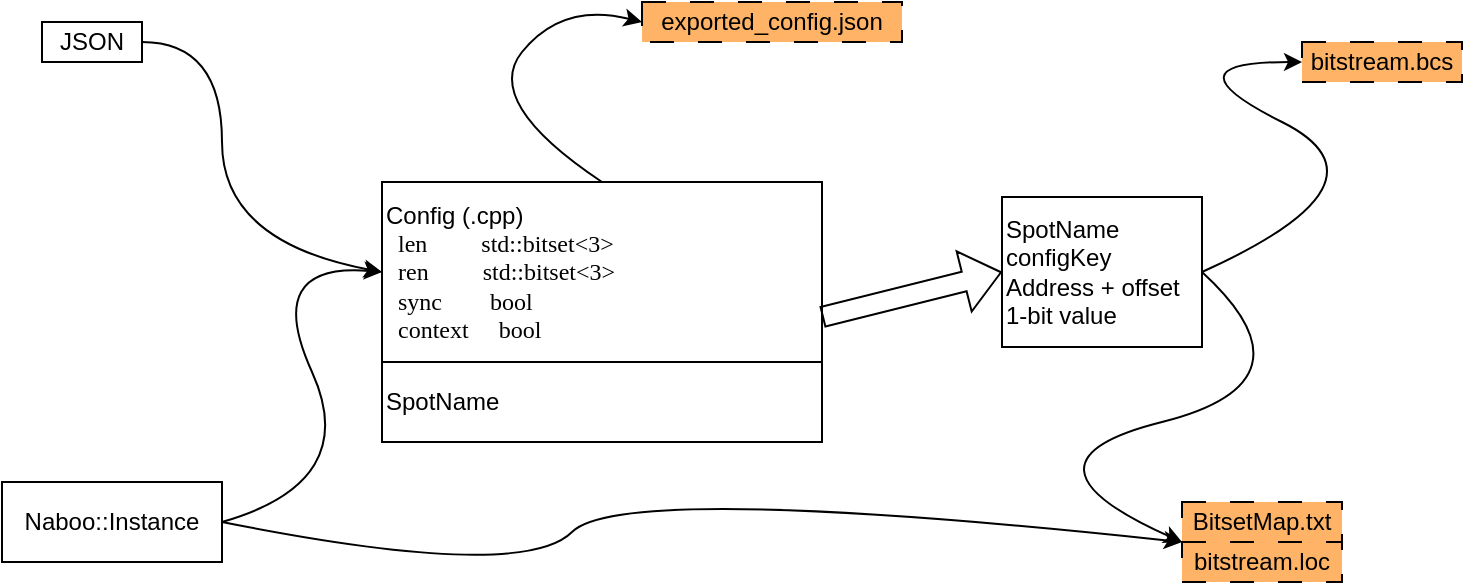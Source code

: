 <mxfile version="22.1.17" type="github">
  <diagram name="Page-1" id="xyg415_bTdEdrub3uQvS">
    <mxGraphModel dx="1434" dy="774" grid="1" gridSize="10" guides="1" tooltips="1" connect="1" arrows="1" fold="1" page="1" pageScale="1" pageWidth="850" pageHeight="1100" math="0" shadow="0">
      <root>
        <mxCell id="0" />
        <mxCell id="1" parent="0" />
        <mxCell id="lhlwWGySXTpBziMB_SvE-2" value="&lt;div&gt;&lt;font face=&quot;Helvetica&quot;&gt;Config (.cpp)&lt;/font&gt;&lt;/div&gt;&lt;div&gt;&lt;font face=&quot;Lucida Console&quot;&gt;&amp;nbsp; len&amp;nbsp;&amp;nbsp;&amp;nbsp;&amp;nbsp;&amp;nbsp;&amp;nbsp;&amp;nbsp;&amp;nbsp; std::bitset&amp;lt;3&amp;gt;&lt;br&gt;&amp;nbsp; ren&amp;nbsp;&amp;nbsp;&amp;nbsp;&amp;nbsp;&amp;nbsp;&amp;nbsp;&amp;nbsp;&amp;nbsp; std::bitset&amp;lt;3&amp;gt;&lt;br&gt;&amp;nbsp; sync&amp;nbsp;&amp;nbsp;&amp;nbsp;&amp;nbsp;&amp;nbsp;&amp;nbsp;&amp;nbsp; bool&lt;br&gt;&amp;nbsp; context&amp;nbsp;&amp;nbsp;&amp;nbsp;&amp;nbsp; bool&lt;br&gt;&lt;/font&gt;&lt;/div&gt;" style="text;html=1;strokeColor=default;fillColor=none;align=left;verticalAlign=middle;whiteSpace=wrap;rounded=0;imageAlign=left;" vertex="1" parent="1">
          <mxGeometry x="260" y="330" width="220" height="90" as="geometry" />
        </mxCell>
        <mxCell id="lhlwWGySXTpBziMB_SvE-3" value="" style="shape=flexArrow;endArrow=classic;html=1;rounded=0;exitX=1;exitY=0.75;exitDx=0;exitDy=0;entryX=0;entryY=0.5;entryDx=0;entryDy=0;" edge="1" parent="1" source="lhlwWGySXTpBziMB_SvE-2" target="lhlwWGySXTpBziMB_SvE-18">
          <mxGeometry width="50" height="50" relative="1" as="geometry">
            <mxPoint x="480" y="400" as="sourcePoint" />
            <mxPoint x="640" y="375" as="targetPoint" />
          </mxGeometry>
        </mxCell>
        <mxCell id="lhlwWGySXTpBziMB_SvE-7" value="&lt;div&gt;JSON&lt;/div&gt;" style="text;html=1;strokeColor=default;fillColor=none;align=center;verticalAlign=middle;whiteSpace=wrap;rounded=0;imageAlign=left;" vertex="1" parent="1">
          <mxGeometry x="90" y="250" width="50" height="20" as="geometry" />
        </mxCell>
        <mxCell id="lhlwWGySXTpBziMB_SvE-11" value="" style="curved=1;endArrow=classic;html=1;rounded=0;exitX=1;exitY=0.5;exitDx=0;exitDy=0;entryX=0;entryY=0.5;entryDx=0;entryDy=0;" edge="1" parent="1" source="lhlwWGySXTpBziMB_SvE-7" target="lhlwWGySXTpBziMB_SvE-2">
          <mxGeometry width="50" height="50" relative="1" as="geometry">
            <mxPoint x="400" y="430" as="sourcePoint" />
            <mxPoint x="450" y="380" as="targetPoint" />
            <Array as="points">
              <mxPoint x="180" y="260" />
              <mxPoint x="180" y="360" />
            </Array>
          </mxGeometry>
        </mxCell>
        <mxCell id="lhlwWGySXTpBziMB_SvE-12" value="&lt;div&gt;Naboo::Instance&lt;/div&gt;" style="text;html=1;strokeColor=default;fillColor=none;align=center;verticalAlign=middle;whiteSpace=wrap;rounded=0;imageAlign=left;" vertex="1" parent="1">
          <mxGeometry x="70" y="480" width="110" height="40" as="geometry" />
        </mxCell>
        <mxCell id="lhlwWGySXTpBziMB_SvE-14" value="" style="curved=1;endArrow=classic;html=1;rounded=0;exitX=1;exitY=0.5;exitDx=0;exitDy=0;entryX=0;entryY=0.5;entryDx=0;entryDy=0;" edge="1" parent="1" source="lhlwWGySXTpBziMB_SvE-12" target="lhlwWGySXTpBziMB_SvE-2">
          <mxGeometry width="50" height="50" relative="1" as="geometry">
            <mxPoint x="400" y="340" as="sourcePoint" />
            <mxPoint x="320" y="440" as="targetPoint" />
            <Array as="points">
              <mxPoint x="250" y="480" />
              <mxPoint x="200" y="370" />
            </Array>
          </mxGeometry>
        </mxCell>
        <mxCell id="lhlwWGySXTpBziMB_SvE-15" value="&lt;div&gt;exported_config.json&lt;/div&gt;" style="text;html=1;strokeColor=default;fillColor=#FFB366;align=center;verticalAlign=middle;whiteSpace=wrap;rounded=0;imageAlign=left;labelBackgroundColor=none;dashed=1;dashPattern=12 12;" vertex="1" parent="1">
          <mxGeometry x="390" y="240" width="130" height="20" as="geometry" />
        </mxCell>
        <mxCell id="lhlwWGySXTpBziMB_SvE-16" value="" style="curved=1;endArrow=classic;html=1;rounded=0;exitX=0.5;exitY=0;exitDx=0;exitDy=0;entryX=0;entryY=0.5;entryDx=0;entryDy=0;" edge="1" parent="1" source="lhlwWGySXTpBziMB_SvE-2" target="lhlwWGySXTpBziMB_SvE-15">
          <mxGeometry width="50" height="50" relative="1" as="geometry">
            <mxPoint x="400" y="340" as="sourcePoint" />
            <mxPoint x="450" y="290" as="targetPoint" />
            <Array as="points">
              <mxPoint x="310" y="290" />
              <mxPoint x="350" y="240" />
            </Array>
          </mxGeometry>
        </mxCell>
        <mxCell id="lhlwWGySXTpBziMB_SvE-17" value="&lt;div&gt;SpotName&lt;br&gt;&lt;/div&gt;" style="text;html=1;strokeColor=default;fillColor=none;align=left;verticalAlign=middle;whiteSpace=wrap;rounded=0;imageAlign=left;" vertex="1" parent="1">
          <mxGeometry x="260" y="420" width="220" height="40" as="geometry" />
        </mxCell>
        <mxCell id="lhlwWGySXTpBziMB_SvE-18" value="&lt;div align=&quot;left&quot;&gt;SpotName&lt;/div&gt;&lt;div align=&quot;left&quot;&gt;configKey&lt;/div&gt;&lt;div align=&quot;left&quot;&gt;Address + offset&lt;/div&gt;&lt;div align=&quot;left&quot;&gt;1-bit value&lt;br&gt;&lt;/div&gt;" style="text;html=1;strokeColor=default;fillColor=none;align=left;verticalAlign=middle;whiteSpace=wrap;rounded=0;imageAlign=left;" vertex="1" parent="1">
          <mxGeometry x="570" y="337.5" width="100" height="75" as="geometry" />
        </mxCell>
        <mxCell id="lhlwWGySXTpBziMB_SvE-19" value="&lt;div&gt;BitsetMap.txt&lt;/div&gt;" style="text;html=1;strokeColor=default;fillColor=#FFB366;align=center;verticalAlign=middle;whiteSpace=wrap;rounded=0;imageAlign=left;dashed=1;dashPattern=12 12;" vertex="1" parent="1">
          <mxGeometry x="660" y="490" width="80" height="20" as="geometry" />
        </mxCell>
        <mxCell id="lhlwWGySXTpBziMB_SvE-20" value="&lt;div&gt;bitstream.loc&lt;/div&gt;" style="text;html=1;strokeColor=default;fillColor=#FFB366;align=center;verticalAlign=middle;whiteSpace=wrap;rounded=0;imageAlign=left;dashed=1;dashPattern=12 12;" vertex="1" parent="1">
          <mxGeometry x="660" y="510" width="80" height="20" as="geometry" />
        </mxCell>
        <mxCell id="lhlwWGySXTpBziMB_SvE-21" value="" style="curved=1;endArrow=classic;html=1;rounded=0;exitX=1;exitY=0.5;exitDx=0;exitDy=0;" edge="1" parent="1" source="lhlwWGySXTpBziMB_SvE-12">
          <mxGeometry width="50" height="50" relative="1" as="geometry">
            <mxPoint x="400" y="340" as="sourcePoint" />
            <mxPoint x="660" y="510" as="targetPoint" />
            <Array as="points">
              <mxPoint x="330" y="530" />
              <mxPoint x="380" y="480" />
            </Array>
          </mxGeometry>
        </mxCell>
        <mxCell id="lhlwWGySXTpBziMB_SvE-22" value="" style="curved=1;endArrow=classic;html=1;rounded=0;exitX=1;exitY=0.5;exitDx=0;exitDy=0;entryX=0;entryY=0;entryDx=0;entryDy=0;" edge="1" parent="1" source="lhlwWGySXTpBziMB_SvE-18" target="lhlwWGySXTpBziMB_SvE-20">
          <mxGeometry width="50" height="50" relative="1" as="geometry">
            <mxPoint x="400" y="340" as="sourcePoint" />
            <mxPoint x="450" y="290" as="targetPoint" />
            <Array as="points">
              <mxPoint x="730" y="430" />
              <mxPoint x="570" y="470" />
            </Array>
          </mxGeometry>
        </mxCell>
        <mxCell id="lhlwWGySXTpBziMB_SvE-24" value="bitstream.bcs" style="text;html=1;strokeColor=default;fillColor=#FFB366;align=center;verticalAlign=middle;whiteSpace=wrap;rounded=0;imageAlign=left;labelBackgroundColor=none;dashed=1;dashPattern=12 12;" vertex="1" parent="1">
          <mxGeometry x="720" y="260" width="80" height="20" as="geometry" />
        </mxCell>
        <mxCell id="lhlwWGySXTpBziMB_SvE-25" value="" style="curved=1;endArrow=classic;html=1;rounded=0;exitX=1;exitY=0.5;exitDx=0;exitDy=0;entryX=0;entryY=0.5;entryDx=0;entryDy=0;" edge="1" parent="1" source="lhlwWGySXTpBziMB_SvE-18" target="lhlwWGySXTpBziMB_SvE-24">
          <mxGeometry width="50" height="50" relative="1" as="geometry">
            <mxPoint x="400" y="340" as="sourcePoint" />
            <mxPoint x="450" y="290" as="targetPoint" />
            <Array as="points">
              <mxPoint x="770" y="330" />
              <mxPoint x="650" y="270" />
            </Array>
          </mxGeometry>
        </mxCell>
      </root>
    </mxGraphModel>
  </diagram>
</mxfile>
